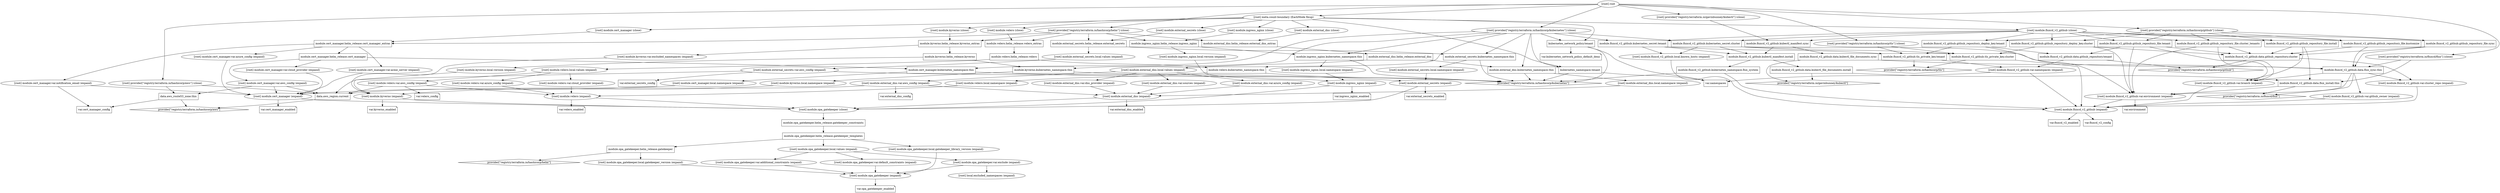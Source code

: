 digraph {
	compound = "true"
	newrank = "true"
	subgraph "root" {
		"[root] data.aws_region.current (expand)" [label = "data.aws_region.current", shape = "box"]
		"[root] data.aws_route53_zone.this (expand)" [label = "data.aws_route53_zone.this", shape = "box"]
		"[root] kubernetes_namespace.tenant (expand)" [label = "kubernetes_namespace.tenant", shape = "box"]
		"[root] kubernetes_network_policy.tenant (expand)" [label = "kubernetes_network_policy.tenant", shape = "box"]
		"[root] module.cert_manager.helm_release.cert_manager (expand)" [label = "module.cert_manager.helm_release.cert_manager", shape = "box"]
		"[root] module.cert_manager.helm_release.cert_manager_extras (expand)" [label = "module.cert_manager.helm_release.cert_manager_extras", shape = "box"]
		"[root] module.cert_manager.kubernetes_namespace.this (expand)" [label = "module.cert_manager.kubernetes_namespace.this", shape = "box"]
		"[root] module.external_dns.helm_release.external_dns (expand)" [label = "module.external_dns.helm_release.external_dns", shape = "box"]
		"[root] module.external_dns.helm_release.external_dns_extras (expand)" [label = "module.external_dns.helm_release.external_dns_extras", shape = "box"]
		"[root] module.external_dns.kubernetes_namespace.this (expand)" [label = "module.external_dns.kubernetes_namespace.this", shape = "box"]
		"[root] module.external_secrets.helm_release.external_secrets (expand)" [label = "module.external_secrets.helm_release.external_secrets", shape = "box"]
		"[root] module.external_secrets.kubernetes_namespace.this (expand)" [label = "module.external_secrets.kubernetes_namespace.this", shape = "box"]
		"[root] module.fluxcd_v2_github.data.flux_install.this (expand)" [label = "module.fluxcd_v2_github.data.flux_install.this", shape = "box"]
		"[root] module.fluxcd_v2_github.data.flux_sync.this (expand)" [label = "module.fluxcd_v2_github.data.flux_sync.this", shape = "box"]
		"[root] module.fluxcd_v2_github.data.github_repository.cluster (expand)" [label = "module.fluxcd_v2_github.data.github_repository.cluster", shape = "box"]
		"[root] module.fluxcd_v2_github.data.github_repository.tenant (expand)" [label = "module.fluxcd_v2_github.data.github_repository.tenant", shape = "box"]
		"[root] module.fluxcd_v2_github.data.kubectl_file_documents.install (expand)" [label = "module.fluxcd_v2_github.data.kubectl_file_documents.install", shape = "box"]
		"[root] module.fluxcd_v2_github.data.kubectl_file_documents.sync (expand)" [label = "module.fluxcd_v2_github.data.kubectl_file_documents.sync", shape = "box"]
		"[root] module.fluxcd_v2_github.github_repository_deploy_key.cluster (expand)" [label = "module.fluxcd_v2_github.github_repository_deploy_key.cluster", shape = "box"]
		"[root] module.fluxcd_v2_github.github_repository_deploy_key.tenant (expand)" [label = "module.fluxcd_v2_github.github_repository_deploy_key.tenant", shape = "box"]
		"[root] module.fluxcd_v2_github.github_repository_file.cluster_tenants (expand)" [label = "module.fluxcd_v2_github.github_repository_file.cluster_tenants", shape = "box"]
		"[root] module.fluxcd_v2_github.github_repository_file.install (expand)" [label = "module.fluxcd_v2_github.github_repository_file.install", shape = "box"]
		"[root] module.fluxcd_v2_github.github_repository_file.kustomize (expand)" [label = "module.fluxcd_v2_github.github_repository_file.kustomize", shape = "box"]
		"[root] module.fluxcd_v2_github.github_repository_file.sync (expand)" [label = "module.fluxcd_v2_github.github_repository_file.sync", shape = "box"]
		"[root] module.fluxcd_v2_github.github_repository_file.tenant (expand)" [label = "module.fluxcd_v2_github.github_repository_file.tenant", shape = "box"]
		"[root] module.fluxcd_v2_github.kubectl_manifest.install (expand)" [label = "module.fluxcd_v2_github.kubectl_manifest.install", shape = "box"]
		"[root] module.fluxcd_v2_github.kubectl_manifest.sync (expand)" [label = "module.fluxcd_v2_github.kubectl_manifest.sync", shape = "box"]
		"[root] module.fluxcd_v2_github.kubernetes_namespace.flux_system (expand)" [label = "module.fluxcd_v2_github.kubernetes_namespace.flux_system", shape = "box"]
		"[root] module.fluxcd_v2_github.kubernetes_secret.cluster (expand)" [label = "module.fluxcd_v2_github.kubernetes_secret.cluster", shape = "box"]
		"[root] module.fluxcd_v2_github.kubernetes_secret.tenant (expand)" [label = "module.fluxcd_v2_github.kubernetes_secret.tenant", shape = "box"]
		"[root] module.fluxcd_v2_github.tls_private_key.cluster (expand)" [label = "module.fluxcd_v2_github.tls_private_key.cluster", shape = "box"]
		"[root] module.fluxcd_v2_github.tls_private_key.tenant (expand)" [label = "module.fluxcd_v2_github.tls_private_key.tenant", shape = "box"]
		"[root] module.ingress_nginx.helm_release.ingress_nginx (expand)" [label = "module.ingress_nginx.helm_release.ingress_nginx", shape = "box"]
		"[root] module.ingress_nginx.kubernetes_namespace.this (expand)" [label = "module.ingress_nginx.kubernetes_namespace.this", shape = "box"]
		"[root] module.kyverno.helm_release.kyverno (expand)" [label = "module.kyverno.helm_release.kyverno", shape = "box"]
		"[root] module.kyverno.helm_release.kyverno_extras (expand)" [label = "module.kyverno.helm_release.kyverno_extras", shape = "box"]
		"[root] module.kyverno.kubernetes_namespace.this (expand)" [label = "module.kyverno.kubernetes_namespace.this", shape = "box"]
		"[root] module.opa_gatekeeper.helm_release.gatekeeper (expand)" [label = "module.opa_gatekeeper.helm_release.gatekeeper", shape = "box"]
		"[root] module.opa_gatekeeper.helm_release.gatekeeper_constraints (expand)" [label = "module.opa_gatekeeper.helm_release.gatekeeper_constraints", shape = "box"]
		"[root] module.opa_gatekeeper.helm_release.gatekeeper_templates (expand)" [label = "module.opa_gatekeeper.helm_release.gatekeeper_templates", shape = "box"]
		"[root] module.velero.helm_release.velero (expand)" [label = "module.velero.helm_release.velero", shape = "box"]
		"[root] module.velero.helm_release.velero_extras (expand)" [label = "module.velero.helm_release.velero_extras", shape = "box"]
		"[root] module.velero.kubernetes_namespace.this (expand)" [label = "module.velero.kubernetes_namespace.this", shape = "box"]
		"[root] provider[\"registry.terraform.io/fluxcd/flux\"]" [label = "provider[\"registry.terraform.io/fluxcd/flux\"]", shape = "diamond"]
		"[root] provider[\"registry.terraform.io/gavinbunney/kubectl\"]" [label = "provider[\"registry.terraform.io/gavinbunney/kubectl\"]", shape = "diamond"]
		"[root] provider[\"registry.terraform.io/hashicorp/aws\"]" [label = "provider[\"registry.terraform.io/hashicorp/aws\"]", shape = "diamond"]
		"[root] provider[\"registry.terraform.io/hashicorp/github\"]" [label = "provider[\"registry.terraform.io/hashicorp/github\"]", shape = "diamond"]
		"[root] provider[\"registry.terraform.io/hashicorp/helm\"]" [label = "provider[\"registry.terraform.io/hashicorp/helm\"]", shape = "diamond"]
		"[root] provider[\"registry.terraform.io/hashicorp/kubernetes\"]" [label = "provider[\"registry.terraform.io/hashicorp/kubernetes\"]", shape = "diamond"]
		"[root] provider[\"registry.terraform.io/hashicorp/tls\"]" [label = "provider[\"registry.terraform.io/hashicorp/tls\"]", shape = "diamond"]
		"[root] var.cert_manager_config" [label = "var.cert_manager_config", shape = "note"]
		"[root] var.cert_manager_enabled" [label = "var.cert_manager_enabled", shape = "note"]
		"[root] var.environment" [label = "var.environment", shape = "note"]
		"[root] var.external_dns_config" [label = "var.external_dns_config", shape = "note"]
		"[root] var.external_dns_enabled" [label = "var.external_dns_enabled", shape = "note"]
		"[root] var.external_secrets_config" [label = "var.external_secrets_config", shape = "note"]
		"[root] var.external_secrets_enabled" [label = "var.external_secrets_enabled", shape = "note"]
		"[root] var.fluxcd_v2_config" [label = "var.fluxcd_v2_config", shape = "note"]
		"[root] var.fluxcd_v2_enabled" [label = "var.fluxcd_v2_enabled", shape = "note"]
		"[root] var.ingress_nginx_enabled" [label = "var.ingress_nginx_enabled", shape = "note"]
		"[root] var.kubernetes_network_policy_default_deny" [label = "var.kubernetes_network_policy_default_deny", shape = "note"]
		"[root] var.kyverno_enabled" [label = "var.kyverno_enabled", shape = "note"]
		"[root] var.namespaces" [label = "var.namespaces", shape = "note"]
		"[root] var.opa_gatekeeper_enabled" [label = "var.opa_gatekeeper_enabled", shape = "note"]
		"[root] var.velero_config" [label = "var.velero_config", shape = "note"]
		"[root] var.velero_enabled" [label = "var.velero_enabled", shape = "note"]
		"[root] data.aws_region.current (expand)" -> "[root] provider[\"registry.terraform.io/hashicorp/aws\"]"
		"[root] data.aws_route53_zone.this (expand)" -> "[root] provider[\"registry.terraform.io/hashicorp/aws\"]"
		"[root] data.aws_route53_zone.this (expand)" -> "[root] var.cert_manager_config"
		"[root] kubernetes_namespace.tenant (expand)" -> "[root] provider[\"registry.terraform.io/hashicorp/kubernetes\"]"
		"[root] kubernetes_namespace.tenant (expand)" -> "[root] var.namespaces"
		"[root] kubernetes_network_policy.tenant (expand)" -> "[root] provider[\"registry.terraform.io/hashicorp/kubernetes\"]"
		"[root] kubernetes_network_policy.tenant (expand)" -> "[root] var.kubernetes_network_policy_default_deny"
		"[root] kubernetes_network_policy.tenant (expand)" -> "[root] var.namespaces"
		"[root] meta.count-boundary (EachMode fixup)" -> "[root] kubernetes_namespace.tenant (expand)"
		"[root] meta.count-boundary (EachMode fixup)" -> "[root] kubernetes_network_policy.tenant (expand)"
		"[root] meta.count-boundary (EachMode fixup)" -> "[root] module.cert_manager (close)"
		"[root] meta.count-boundary (EachMode fixup)" -> "[root] module.external_dns (close)"
		"[root] meta.count-boundary (EachMode fixup)" -> "[root] module.external_secrets (close)"
		"[root] meta.count-boundary (EachMode fixup)" -> "[root] module.fluxcd_v2_github (close)"
		"[root] meta.count-boundary (EachMode fixup)" -> "[root] module.ingress_nginx (close)"
		"[root] meta.count-boundary (EachMode fixup)" -> "[root] module.kyverno (close)"
		"[root] meta.count-boundary (EachMode fixup)" -> "[root] module.velero (close)"
		"[root] module.cert_manager (close)" -> "[root] module.cert_manager.helm_release.cert_manager_extras (expand)"
		"[root] module.cert_manager (expand)" -> "[root] module.opa_gatekeeper (close)"
		"[root] module.cert_manager (expand)" -> "[root] var.cert_manager_enabled"
		"[root] module.cert_manager.helm_release.cert_manager (expand)" -> "[root] module.cert_manager.kubernetes_namespace.this (expand)"
		"[root] module.cert_manager.helm_release.cert_manager (expand)" -> "[root] module.cert_manager.var.aws_config (expand)"
		"[root] module.cert_manager.helm_release.cert_manager (expand)" -> "[root] module.cert_manager.var.cloud_provider (expand)"
		"[root] module.cert_manager.helm_release.cert_manager_extras (expand)" -> "[root] module.cert_manager.helm_release.cert_manager (expand)"
		"[root] module.cert_manager.helm_release.cert_manager_extras (expand)" -> "[root] module.cert_manager.var.acme_server (expand)"
		"[root] module.cert_manager.helm_release.cert_manager_extras (expand)" -> "[root] module.cert_manager.var.azure_config (expand)"
		"[root] module.cert_manager.helm_release.cert_manager_extras (expand)" -> "[root] module.cert_manager.var.notification_email (expand)"
		"[root] module.cert_manager.kubernetes_namespace.this (expand)" -> "[root] module.cert_manager.local.namespace (expand)"
		"[root] module.cert_manager.kubernetes_namespace.this (expand)" -> "[root] provider[\"registry.terraform.io/hashicorp/kubernetes\"]"
		"[root] module.cert_manager.local.namespace (expand)" -> "[root] module.cert_manager (expand)"
		"[root] module.cert_manager.var.acme_server (expand)" -> "[root] module.cert_manager (expand)"
		"[root] module.cert_manager.var.aws_config (expand)" -> "[root] data.aws_region.current (expand)"
		"[root] module.cert_manager.var.aws_config (expand)" -> "[root] data.aws_route53_zone.this (expand)"
		"[root] module.cert_manager.var.aws_config (expand)" -> "[root] module.cert_manager (expand)"
		"[root] module.cert_manager.var.azure_config (expand)" -> "[root] module.cert_manager (expand)"
		"[root] module.cert_manager.var.cloud_provider (expand)" -> "[root] module.cert_manager (expand)"
		"[root] module.cert_manager.var.notification_email (expand)" -> "[root] module.cert_manager (expand)"
		"[root] module.cert_manager.var.notification_email (expand)" -> "[root] var.cert_manager_config"
		"[root] module.external_dns (close)" -> "[root] module.external_dns.helm_release.external_dns_extras (expand)"
		"[root] module.external_dns (expand)" -> "[root] module.opa_gatekeeper (close)"
		"[root] module.external_dns (expand)" -> "[root] var.external_dns_enabled"
		"[root] module.external_dns.helm_release.external_dns (expand)" -> "[root] module.external_dns.kubernetes_namespace.this (expand)"
		"[root] module.external_dns.helm_release.external_dns (expand)" -> "[root] module.external_dns.local.values (expand)"
		"[root] module.external_dns.helm_release.external_dns_extras (expand)" -> "[root] module.external_dns.helm_release.external_dns (expand)"
		"[root] module.external_dns.kubernetes_namespace.this (expand)" -> "[root] module.external_dns.local.namespace (expand)"
		"[root] module.external_dns.kubernetes_namespace.this (expand)" -> "[root] provider[\"registry.terraform.io/hashicorp/kubernetes\"]"
		"[root] module.external_dns.local.namespace (expand)" -> "[root] module.external_dns (expand)"
		"[root] module.external_dns.local.values (expand)" -> "[root] module.external_dns.var.aws_config (expand)"
		"[root] module.external_dns.local.values (expand)" -> "[root] module.external_dns.var.azure_config (expand)"
		"[root] module.external_dns.local.values (expand)" -> "[root] module.external_dns.var.dns_provider (expand)"
		"[root] module.external_dns.local.values (expand)" -> "[root] module.external_dns.var.sources (expand)"
		"[root] module.external_dns.var.aws_config (expand)" -> "[root] data.aws_region.current (expand)"
		"[root] module.external_dns.var.aws_config (expand)" -> "[root] module.external_dns (expand)"
		"[root] module.external_dns.var.aws_config (expand)" -> "[root] var.external_dns_config"
		"[root] module.external_dns.var.azure_config (expand)" -> "[root] module.external_dns (expand)"
		"[root] module.external_dns.var.dns_provider (expand)" -> "[root] module.external_dns (expand)"
		"[root] module.external_dns.var.sources (expand)" -> "[root] module.external_dns (expand)"
		"[root] module.external_secrets (close)" -> "[root] module.external_secrets.helm_release.external_secrets (expand)"
		"[root] module.external_secrets (expand)" -> "[root] module.opa_gatekeeper (close)"
		"[root] module.external_secrets (expand)" -> "[root] var.external_secrets_enabled"
		"[root] module.external_secrets.helm_release.external_secrets (expand)" -> "[root] module.external_secrets.kubernetes_namespace.this (expand)"
		"[root] module.external_secrets.helm_release.external_secrets (expand)" -> "[root] module.external_secrets.local.values (expand)"
		"[root] module.external_secrets.kubernetes_namespace.this (expand)" -> "[root] module.external_secrets.local.namespace (expand)"
		"[root] module.external_secrets.kubernetes_namespace.this (expand)" -> "[root] provider[\"registry.terraform.io/hashicorp/kubernetes\"]"
		"[root] module.external_secrets.local.namespace (expand)" -> "[root] module.external_secrets (expand)"
		"[root] module.external_secrets.local.values (expand)" -> "[root] module.external_secrets.var.aws_config (expand)"
		"[root] module.external_secrets.var.aws_config (expand)" -> "[root] data.aws_region.current (expand)"
		"[root] module.external_secrets.var.aws_config (expand)" -> "[root] module.external_secrets (expand)"
		"[root] module.external_secrets.var.aws_config (expand)" -> "[root] var.external_secrets_config"
		"[root] module.fluxcd_v2_github (close)" -> "[root] module.fluxcd_v2_github.github_repository_deploy_key.cluster (expand)"
		"[root] module.fluxcd_v2_github (close)" -> "[root] module.fluxcd_v2_github.github_repository_deploy_key.tenant (expand)"
		"[root] module.fluxcd_v2_github (close)" -> "[root] module.fluxcd_v2_github.github_repository_file.cluster_tenants (expand)"
		"[root] module.fluxcd_v2_github (close)" -> "[root] module.fluxcd_v2_github.github_repository_file.install (expand)"
		"[root] module.fluxcd_v2_github (close)" -> "[root] module.fluxcd_v2_github.github_repository_file.kustomize (expand)"
		"[root] module.fluxcd_v2_github (close)" -> "[root] module.fluxcd_v2_github.github_repository_file.sync (expand)"
		"[root] module.fluxcd_v2_github (close)" -> "[root] module.fluxcd_v2_github.github_repository_file.tenant (expand)"
		"[root] module.fluxcd_v2_github (close)" -> "[root] module.fluxcd_v2_github.kubectl_manifest.sync (expand)"
		"[root] module.fluxcd_v2_github (close)" -> "[root] module.fluxcd_v2_github.kubernetes_secret.cluster (expand)"
		"[root] module.fluxcd_v2_github (close)" -> "[root] module.fluxcd_v2_github.kubernetes_secret.tenant (expand)"
		"[root] module.fluxcd_v2_github (expand)" -> "[root] var.fluxcd_v2_config"
		"[root] module.fluxcd_v2_github (expand)" -> "[root] var.fluxcd_v2_enabled"
		"[root] module.fluxcd_v2_github.data.flux_install.this (expand)" -> "[root] module.fluxcd_v2_github.var.environment (expand)"
		"[root] module.fluxcd_v2_github.data.flux_install.this (expand)" -> "[root] provider[\"registry.terraform.io/fluxcd/flux\"]"
		"[root] module.fluxcd_v2_github.data.flux_sync.this (expand)" -> "[root] module.fluxcd_v2_github.var.branch (expand)"
		"[root] module.fluxcd_v2_github.data.flux_sync.this (expand)" -> "[root] module.fluxcd_v2_github.var.cluster_repo (expand)"
		"[root] module.fluxcd_v2_github.data.flux_sync.this (expand)" -> "[root] module.fluxcd_v2_github.var.environment (expand)"
		"[root] module.fluxcd_v2_github.data.flux_sync.this (expand)" -> "[root] module.fluxcd_v2_github.var.github_owner (expand)"
		"[root] module.fluxcd_v2_github.data.flux_sync.this (expand)" -> "[root] provider[\"registry.terraform.io/fluxcd/flux\"]"
		"[root] module.fluxcd_v2_github.data.github_repository.cluster (expand)" -> "[root] module.fluxcd_v2_github.var.cluster_repo (expand)"
		"[root] module.fluxcd_v2_github.data.github_repository.cluster (expand)" -> "[root] provider[\"registry.terraform.io/hashicorp/github\"]"
		"[root] module.fluxcd_v2_github.data.github_repository.tenant (expand)" -> "[root] module.fluxcd_v2_github.var.namespaces (expand)"
		"[root] module.fluxcd_v2_github.data.github_repository.tenant (expand)" -> "[root] provider[\"registry.terraform.io/hashicorp/github\"]"
		"[root] module.fluxcd_v2_github.data.kubectl_file_documents.install (expand)" -> "[root] module.fluxcd_v2_github.data.flux_install.this (expand)"
		"[root] module.fluxcd_v2_github.data.kubectl_file_documents.install (expand)" -> "[root] provider[\"registry.terraform.io/gavinbunney/kubectl\"]"
		"[root] module.fluxcd_v2_github.data.kubectl_file_documents.sync (expand)" -> "[root] module.fluxcd_v2_github.data.flux_sync.this (expand)"
		"[root] module.fluxcd_v2_github.data.kubectl_file_documents.sync (expand)" -> "[root] provider[\"registry.terraform.io/gavinbunney/kubectl\"]"
		"[root] module.fluxcd_v2_github.github_repository_deploy_key.cluster (expand)" -> "[root] module.fluxcd_v2_github.data.github_repository.cluster (expand)"
		"[root] module.fluxcd_v2_github.github_repository_deploy_key.cluster (expand)" -> "[root] module.fluxcd_v2_github.tls_private_key.cluster (expand)"
		"[root] module.fluxcd_v2_github.github_repository_deploy_key.cluster (expand)" -> "[root] module.fluxcd_v2_github.var.environment (expand)"
		"[root] module.fluxcd_v2_github.github_repository_deploy_key.tenant (expand)" -> "[root] module.fluxcd_v2_github.data.github_repository.tenant (expand)"
		"[root] module.fluxcd_v2_github.github_repository_deploy_key.tenant (expand)" -> "[root] module.fluxcd_v2_github.tls_private_key.tenant (expand)"
		"[root] module.fluxcd_v2_github.github_repository_deploy_key.tenant (expand)" -> "[root] module.fluxcd_v2_github.var.environment (expand)"
		"[root] module.fluxcd_v2_github.github_repository_file.cluster_tenants (expand)" -> "[root] module.fluxcd_v2_github.data.github_repository.cluster (expand)"
		"[root] module.fluxcd_v2_github.github_repository_file.cluster_tenants (expand)" -> "[root] module.fluxcd_v2_github.var.branch (expand)"
		"[root] module.fluxcd_v2_github.github_repository_file.cluster_tenants (expand)" -> "[root] module.fluxcd_v2_github.var.environment (expand)"
		"[root] module.fluxcd_v2_github.github_repository_file.install (expand)" -> "[root] module.fluxcd_v2_github.data.flux_install.this (expand)"
		"[root] module.fluxcd_v2_github.github_repository_file.install (expand)" -> "[root] module.fluxcd_v2_github.data.github_repository.cluster (expand)"
		"[root] module.fluxcd_v2_github.github_repository_file.install (expand)" -> "[root] module.fluxcd_v2_github.var.branch (expand)"
		"[root] module.fluxcd_v2_github.github_repository_file.kustomize (expand)" -> "[root] module.fluxcd_v2_github.data.flux_sync.this (expand)"
		"[root] module.fluxcd_v2_github.github_repository_file.kustomize (expand)" -> "[root] module.fluxcd_v2_github.data.github_repository.cluster (expand)"
		"[root] module.fluxcd_v2_github.github_repository_file.sync (expand)" -> "[root] module.fluxcd_v2_github.data.flux_sync.this (expand)"
		"[root] module.fluxcd_v2_github.github_repository_file.sync (expand)" -> "[root] module.fluxcd_v2_github.data.github_repository.cluster (expand)"
		"[root] module.fluxcd_v2_github.github_repository_file.tenant (expand)" -> "[root] module.fluxcd_v2_github.data.github_repository.cluster (expand)"
		"[root] module.fluxcd_v2_github.github_repository_file.tenant (expand)" -> "[root] module.fluxcd_v2_github.data.github_repository.tenant (expand)"
		"[root] module.fluxcd_v2_github.github_repository_file.tenant (expand)" -> "[root] module.fluxcd_v2_github.var.branch (expand)"
		"[root] module.fluxcd_v2_github.github_repository_file.tenant (expand)" -> "[root] module.fluxcd_v2_github.var.environment (expand)"
		"[root] module.fluxcd_v2_github.kubectl_manifest.install (expand)" -> "[root] module.fluxcd_v2_github.data.kubectl_file_documents.install (expand)"
		"[root] module.fluxcd_v2_github.kubectl_manifest.install (expand)" -> "[root] module.fluxcd_v2_github.kubernetes_namespace.flux_system (expand)"
		"[root] module.fluxcd_v2_github.kubectl_manifest.sync (expand)" -> "[root] module.fluxcd_v2_github.data.kubectl_file_documents.sync (expand)"
		"[root] module.fluxcd_v2_github.kubectl_manifest.sync (expand)" -> "[root] module.fluxcd_v2_github.kubectl_manifest.install (expand)"
		"[root] module.fluxcd_v2_github.kubernetes_namespace.flux_system (expand)" -> "[root] module.fluxcd_v2_github (expand)"
		"[root] module.fluxcd_v2_github.kubernetes_namespace.flux_system (expand)" -> "[root] provider[\"registry.terraform.io/hashicorp/kubernetes\"]"
		"[root] module.fluxcd_v2_github.kubernetes_secret.cluster (expand)" -> "[root] module.fluxcd_v2_github.data.flux_sync.this (expand)"
		"[root] module.fluxcd_v2_github.kubernetes_secret.cluster (expand)" -> "[root] module.fluxcd_v2_github.kubectl_manifest.install (expand)"
		"[root] module.fluxcd_v2_github.kubernetes_secret.cluster (expand)" -> "[root] module.fluxcd_v2_github.local.known_hosts (expand)"
		"[root] module.fluxcd_v2_github.kubernetes_secret.cluster (expand)" -> "[root] module.fluxcd_v2_github.tls_private_key.cluster (expand)"
		"[root] module.fluxcd_v2_github.kubernetes_secret.tenant (expand)" -> "[root] module.fluxcd_v2_github.kubectl_manifest.install (expand)"
		"[root] module.fluxcd_v2_github.kubernetes_secret.tenant (expand)" -> "[root] module.fluxcd_v2_github.local.known_hosts (expand)"
		"[root] module.fluxcd_v2_github.kubernetes_secret.tenant (expand)" -> "[root] module.fluxcd_v2_github.tls_private_key.tenant (expand)"
		"[root] module.fluxcd_v2_github.local.known_hosts (expand)" -> "[root] module.fluxcd_v2_github (expand)"
		"[root] module.fluxcd_v2_github.tls_private_key.cluster (expand)" -> "[root] module.fluxcd_v2_github (expand)"
		"[root] module.fluxcd_v2_github.tls_private_key.cluster (expand)" -> "[root] provider[\"registry.terraform.io/hashicorp/tls\"]"
		"[root] module.fluxcd_v2_github.tls_private_key.tenant (expand)" -> "[root] module.fluxcd_v2_github.var.namespaces (expand)"
		"[root] module.fluxcd_v2_github.tls_private_key.tenant (expand)" -> "[root] provider[\"registry.terraform.io/hashicorp/tls\"]"
		"[root] module.fluxcd_v2_github.var.branch (expand)" -> "[root] module.fluxcd_v2_github (expand)"
		"[root] module.fluxcd_v2_github.var.cluster_repo (expand)" -> "[root] module.fluxcd_v2_github (expand)"
		"[root] module.fluxcd_v2_github.var.environment (expand)" -> "[root] module.fluxcd_v2_github (expand)"
		"[root] module.fluxcd_v2_github.var.environment (expand)" -> "[root] var.environment"
		"[root] module.fluxcd_v2_github.var.github_owner (expand)" -> "[root] module.fluxcd_v2_github (expand)"
		"[root] module.fluxcd_v2_github.var.namespaces (expand)" -> "[root] module.fluxcd_v2_github (expand)"
		"[root] module.fluxcd_v2_github.var.namespaces (expand)" -> "[root] var.namespaces"
		"[root] module.ingress_nginx (close)" -> "[root] module.ingress_nginx.helm_release.ingress_nginx (expand)"
		"[root] module.ingress_nginx (expand)" -> "[root] module.opa_gatekeeper (close)"
		"[root] module.ingress_nginx (expand)" -> "[root] var.ingress_nginx_enabled"
		"[root] module.ingress_nginx.helm_release.ingress_nginx (expand)" -> "[root] module.ingress_nginx.kubernetes_namespace.this (expand)"
		"[root] module.ingress_nginx.helm_release.ingress_nginx (expand)" -> "[root] module.ingress_nginx.local.version (expand)"
		"[root] module.ingress_nginx.kubernetes_namespace.this (expand)" -> "[root] module.ingress_nginx.local.namespace (expand)"
		"[root] module.ingress_nginx.kubernetes_namespace.this (expand)" -> "[root] provider[\"registry.terraform.io/hashicorp/kubernetes\"]"
		"[root] module.ingress_nginx.local.namespace (expand)" -> "[root] module.ingress_nginx (expand)"
		"[root] module.ingress_nginx.local.version (expand)" -> "[root] module.ingress_nginx (expand)"
		"[root] module.kyverno (close)" -> "[root] module.kyverno.helm_release.kyverno_extras (expand)"
		"[root] module.kyverno (expand)" -> "[root] module.opa_gatekeeper (close)"
		"[root] module.kyverno (expand)" -> "[root] var.kyverno_enabled"
		"[root] module.kyverno.helm_release.kyverno (expand)" -> "[root] module.kyverno.kubernetes_namespace.this (expand)"
		"[root] module.kyverno.helm_release.kyverno (expand)" -> "[root] module.kyverno.local.version (expand)"
		"[root] module.kyverno.helm_release.kyverno_extras (expand)" -> "[root] module.kyverno.helm_release.kyverno (expand)"
		"[root] module.kyverno.helm_release.kyverno_extras (expand)" -> "[root] module.kyverno.var.excluded_namespaces (expand)"
		"[root] module.kyverno.kubernetes_namespace.this (expand)" -> "[root] module.kyverno.local.namespace (expand)"
		"[root] module.kyverno.kubernetes_namespace.this (expand)" -> "[root] provider[\"registry.terraform.io/hashicorp/kubernetes\"]"
		"[root] module.kyverno.local.namespace (expand)" -> "[root] module.kyverno (expand)"
		"[root] module.kyverno.local.version (expand)" -> "[root] module.kyverno (expand)"
		"[root] module.kyverno.var.excluded_namespaces (expand)" -> "[root] module.kyverno (expand)"
		"[root] module.opa_gatekeeper (close)" -> "[root] module.opa_gatekeeper.helm_release.gatekeeper_constraints (expand)"
		"[root] module.opa_gatekeeper (expand)" -> "[root] var.opa_gatekeeper_enabled"
		"[root] module.opa_gatekeeper.helm_release.gatekeeper (expand)" -> "[root] module.opa_gatekeeper.local.gatekeeper_version (expand)"
		"[root] module.opa_gatekeeper.helm_release.gatekeeper (expand)" -> "[root] provider[\"registry.terraform.io/hashicorp/helm\"]"
		"[root] module.opa_gatekeeper.helm_release.gatekeeper_constraints (expand)" -> "[root] module.opa_gatekeeper.helm_release.gatekeeper_templates (expand)"
		"[root] module.opa_gatekeeper.helm_release.gatekeeper_templates (expand)" -> "[root] module.opa_gatekeeper.helm_release.gatekeeper (expand)"
		"[root] module.opa_gatekeeper.helm_release.gatekeeper_templates (expand)" -> "[root] module.opa_gatekeeper.local.gatekeeper_library_version (expand)"
		"[root] module.opa_gatekeeper.helm_release.gatekeeper_templates (expand)" -> "[root] module.opa_gatekeeper.local.values (expand)"
		"[root] module.opa_gatekeeper.local.gatekeeper_library_version (expand)" -> "[root] module.opa_gatekeeper (expand)"
		"[root] module.opa_gatekeeper.local.gatekeeper_version (expand)" -> "[root] module.opa_gatekeeper (expand)"
		"[root] module.opa_gatekeeper.local.values (expand)" -> "[root] module.opa_gatekeeper.var.additional_constraints (expand)"
		"[root] module.opa_gatekeeper.local.values (expand)" -> "[root] module.opa_gatekeeper.var.default_constraints (expand)"
		"[root] module.opa_gatekeeper.local.values (expand)" -> "[root] module.opa_gatekeeper.var.exclude (expand)"
		"[root] module.opa_gatekeeper.var.additional_constraints (expand)" -> "[root] module.opa_gatekeeper (expand)"
		"[root] module.opa_gatekeeper.var.default_constraints (expand)" -> "[root] module.opa_gatekeeper (expand)"
		"[root] module.opa_gatekeeper.var.exclude (expand)" -> "[root] local.excluded_namespaces (expand)"
		"[root] module.opa_gatekeeper.var.exclude (expand)" -> "[root] module.opa_gatekeeper (expand)"
		"[root] module.velero (close)" -> "[root] module.velero.helm_release.velero_extras (expand)"
		"[root] module.velero (expand)" -> "[root] module.opa_gatekeeper (close)"
		"[root] module.velero (expand)" -> "[root] var.velero_enabled"
		"[root] module.velero.helm_release.velero (expand)" -> "[root] module.velero.kubernetes_namespace.this (expand)"
		"[root] module.velero.helm_release.velero (expand)" -> "[root] module.velero.local.values (expand)"
		"[root] module.velero.helm_release.velero_extras (expand)" -> "[root] module.velero.helm_release.velero (expand)"
		"[root] module.velero.kubernetes_namespace.this (expand)" -> "[root] module.velero.local.namespace (expand)"
		"[root] module.velero.kubernetes_namespace.this (expand)" -> "[root] provider[\"registry.terraform.io/hashicorp/kubernetes\"]"
		"[root] module.velero.local.namespace (expand)" -> "[root] module.velero (expand)"
		"[root] module.velero.local.values (expand)" -> "[root] module.velero.var.aws_config (expand)"
		"[root] module.velero.local.values (expand)" -> "[root] module.velero.var.azure_config (expand)"
		"[root] module.velero.local.values (expand)" -> "[root] module.velero.var.cloud_provider (expand)"
		"[root] module.velero.var.aws_config (expand)" -> "[root] data.aws_region.current (expand)"
		"[root] module.velero.var.aws_config (expand)" -> "[root] module.velero (expand)"
		"[root] module.velero.var.aws_config (expand)" -> "[root] var.velero_config"
		"[root] module.velero.var.azure_config (expand)" -> "[root] module.velero (expand)"
		"[root] module.velero.var.cloud_provider (expand)" -> "[root] module.velero (expand)"
		"[root] provider[\"registry.terraform.io/fluxcd/flux\"] (close)" -> "[root] module.fluxcd_v2_github.data.flux_install.this (expand)"
		"[root] provider[\"registry.terraform.io/fluxcd/flux\"] (close)" -> "[root] module.fluxcd_v2_github.data.flux_sync.this (expand)"
		"[root] provider[\"registry.terraform.io/gavinbunney/kubectl\"] (close)" -> "[root] module.fluxcd_v2_github.kubectl_manifest.sync (expand)"
		"[root] provider[\"registry.terraform.io/hashicorp/aws\"] (close)" -> "[root] data.aws_region.current (expand)"
		"[root] provider[\"registry.terraform.io/hashicorp/aws\"] (close)" -> "[root] data.aws_route53_zone.this (expand)"
		"[root] provider[\"registry.terraform.io/hashicorp/github\"] (close)" -> "[root] module.fluxcd_v2_github.github_repository_deploy_key.cluster (expand)"
		"[root] provider[\"registry.terraform.io/hashicorp/github\"] (close)" -> "[root] module.fluxcd_v2_github.github_repository_deploy_key.tenant (expand)"
		"[root] provider[\"registry.terraform.io/hashicorp/github\"] (close)" -> "[root] module.fluxcd_v2_github.github_repository_file.cluster_tenants (expand)"
		"[root] provider[\"registry.terraform.io/hashicorp/github\"] (close)" -> "[root] module.fluxcd_v2_github.github_repository_file.install (expand)"
		"[root] provider[\"registry.terraform.io/hashicorp/github\"] (close)" -> "[root] module.fluxcd_v2_github.github_repository_file.kustomize (expand)"
		"[root] provider[\"registry.terraform.io/hashicorp/github\"] (close)" -> "[root] module.fluxcd_v2_github.github_repository_file.sync (expand)"
		"[root] provider[\"registry.terraform.io/hashicorp/github\"] (close)" -> "[root] module.fluxcd_v2_github.github_repository_file.tenant (expand)"
		"[root] provider[\"registry.terraform.io/hashicorp/helm\"] (close)" -> "[root] module.cert_manager.helm_release.cert_manager_extras (expand)"
		"[root] provider[\"registry.terraform.io/hashicorp/helm\"] (close)" -> "[root] module.external_dns.helm_release.external_dns_extras (expand)"
		"[root] provider[\"registry.terraform.io/hashicorp/helm\"] (close)" -> "[root] module.external_secrets.helm_release.external_secrets (expand)"
		"[root] provider[\"registry.terraform.io/hashicorp/helm\"] (close)" -> "[root] module.ingress_nginx.helm_release.ingress_nginx (expand)"
		"[root] provider[\"registry.terraform.io/hashicorp/helm\"] (close)" -> "[root] module.kyverno.helm_release.kyverno_extras (expand)"
		"[root] provider[\"registry.terraform.io/hashicorp/helm\"] (close)" -> "[root] module.velero.helm_release.velero_extras (expand)"
		"[root] provider[\"registry.terraform.io/hashicorp/kubernetes\"] (close)" -> "[root] kubernetes_namespace.tenant (expand)"
		"[root] provider[\"registry.terraform.io/hashicorp/kubernetes\"] (close)" -> "[root] kubernetes_network_policy.tenant (expand)"
		"[root] provider[\"registry.terraform.io/hashicorp/kubernetes\"] (close)" -> "[root] module.cert_manager.kubernetes_namespace.this (expand)"
		"[root] provider[\"registry.terraform.io/hashicorp/kubernetes\"] (close)" -> "[root] module.external_dns.kubernetes_namespace.this (expand)"
		"[root] provider[\"registry.terraform.io/hashicorp/kubernetes\"] (close)" -> "[root] module.external_secrets.kubernetes_namespace.this (expand)"
		"[root] provider[\"registry.terraform.io/hashicorp/kubernetes\"] (close)" -> "[root] module.fluxcd_v2_github.kubernetes_secret.cluster (expand)"
		"[root] provider[\"registry.terraform.io/hashicorp/kubernetes\"] (close)" -> "[root] module.fluxcd_v2_github.kubernetes_secret.tenant (expand)"
		"[root] provider[\"registry.terraform.io/hashicorp/kubernetes\"] (close)" -> "[root] module.ingress_nginx.kubernetes_namespace.this (expand)"
		"[root] provider[\"registry.terraform.io/hashicorp/kubernetes\"] (close)" -> "[root] module.kyverno.kubernetes_namespace.this (expand)"
		"[root] provider[\"registry.terraform.io/hashicorp/kubernetes\"] (close)" -> "[root] module.velero.kubernetes_namespace.this (expand)"
		"[root] provider[\"registry.terraform.io/hashicorp/tls\"] (close)" -> "[root] module.fluxcd_v2_github.tls_private_key.cluster (expand)"
		"[root] provider[\"registry.terraform.io/hashicorp/tls\"] (close)" -> "[root] module.fluxcd_v2_github.tls_private_key.tenant (expand)"
		"[root] root" -> "[root] meta.count-boundary (EachMode fixup)"
		"[root] root" -> "[root] provider[\"registry.terraform.io/fluxcd/flux\"] (close)"
		"[root] root" -> "[root] provider[\"registry.terraform.io/gavinbunney/kubectl\"] (close)"
		"[root] root" -> "[root] provider[\"registry.terraform.io/hashicorp/aws\"] (close)"
		"[root] root" -> "[root] provider[\"registry.terraform.io/hashicorp/github\"] (close)"
		"[root] root" -> "[root] provider[\"registry.terraform.io/hashicorp/helm\"] (close)"
		"[root] root" -> "[root] provider[\"registry.terraform.io/hashicorp/kubernetes\"] (close)"
		"[root] root" -> "[root] provider[\"registry.terraform.io/hashicorp/tls\"] (close)"
	}
}

